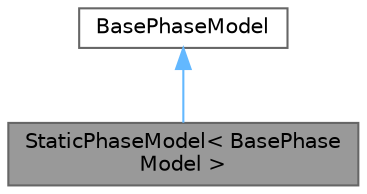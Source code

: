 digraph "StaticPhaseModel&lt; BasePhaseModel &gt;"
{
 // LATEX_PDF_SIZE
  bgcolor="transparent";
  edge [fontname=Helvetica,fontsize=10,labelfontname=Helvetica,labelfontsize=10];
  node [fontname=Helvetica,fontsize=10,shape=box,height=0.2,width=0.4];
  Node1 [id="Node000001",label="StaticPhaseModel\< BasePhase\lModel \>",height=0.2,width=0.4,color="gray40", fillcolor="grey60", style="filled", fontcolor="black",tooltip="Class which represents a static fluid phase."];
  Node2 -> Node1 [id="edge1_Node000001_Node000002",dir="back",color="steelblue1",style="solid",tooltip=" "];
  Node2 [id="Node000002",label="BasePhaseModel",height=0.2,width=0.4,color="gray40", fillcolor="white", style="filled",tooltip=" "];
}
